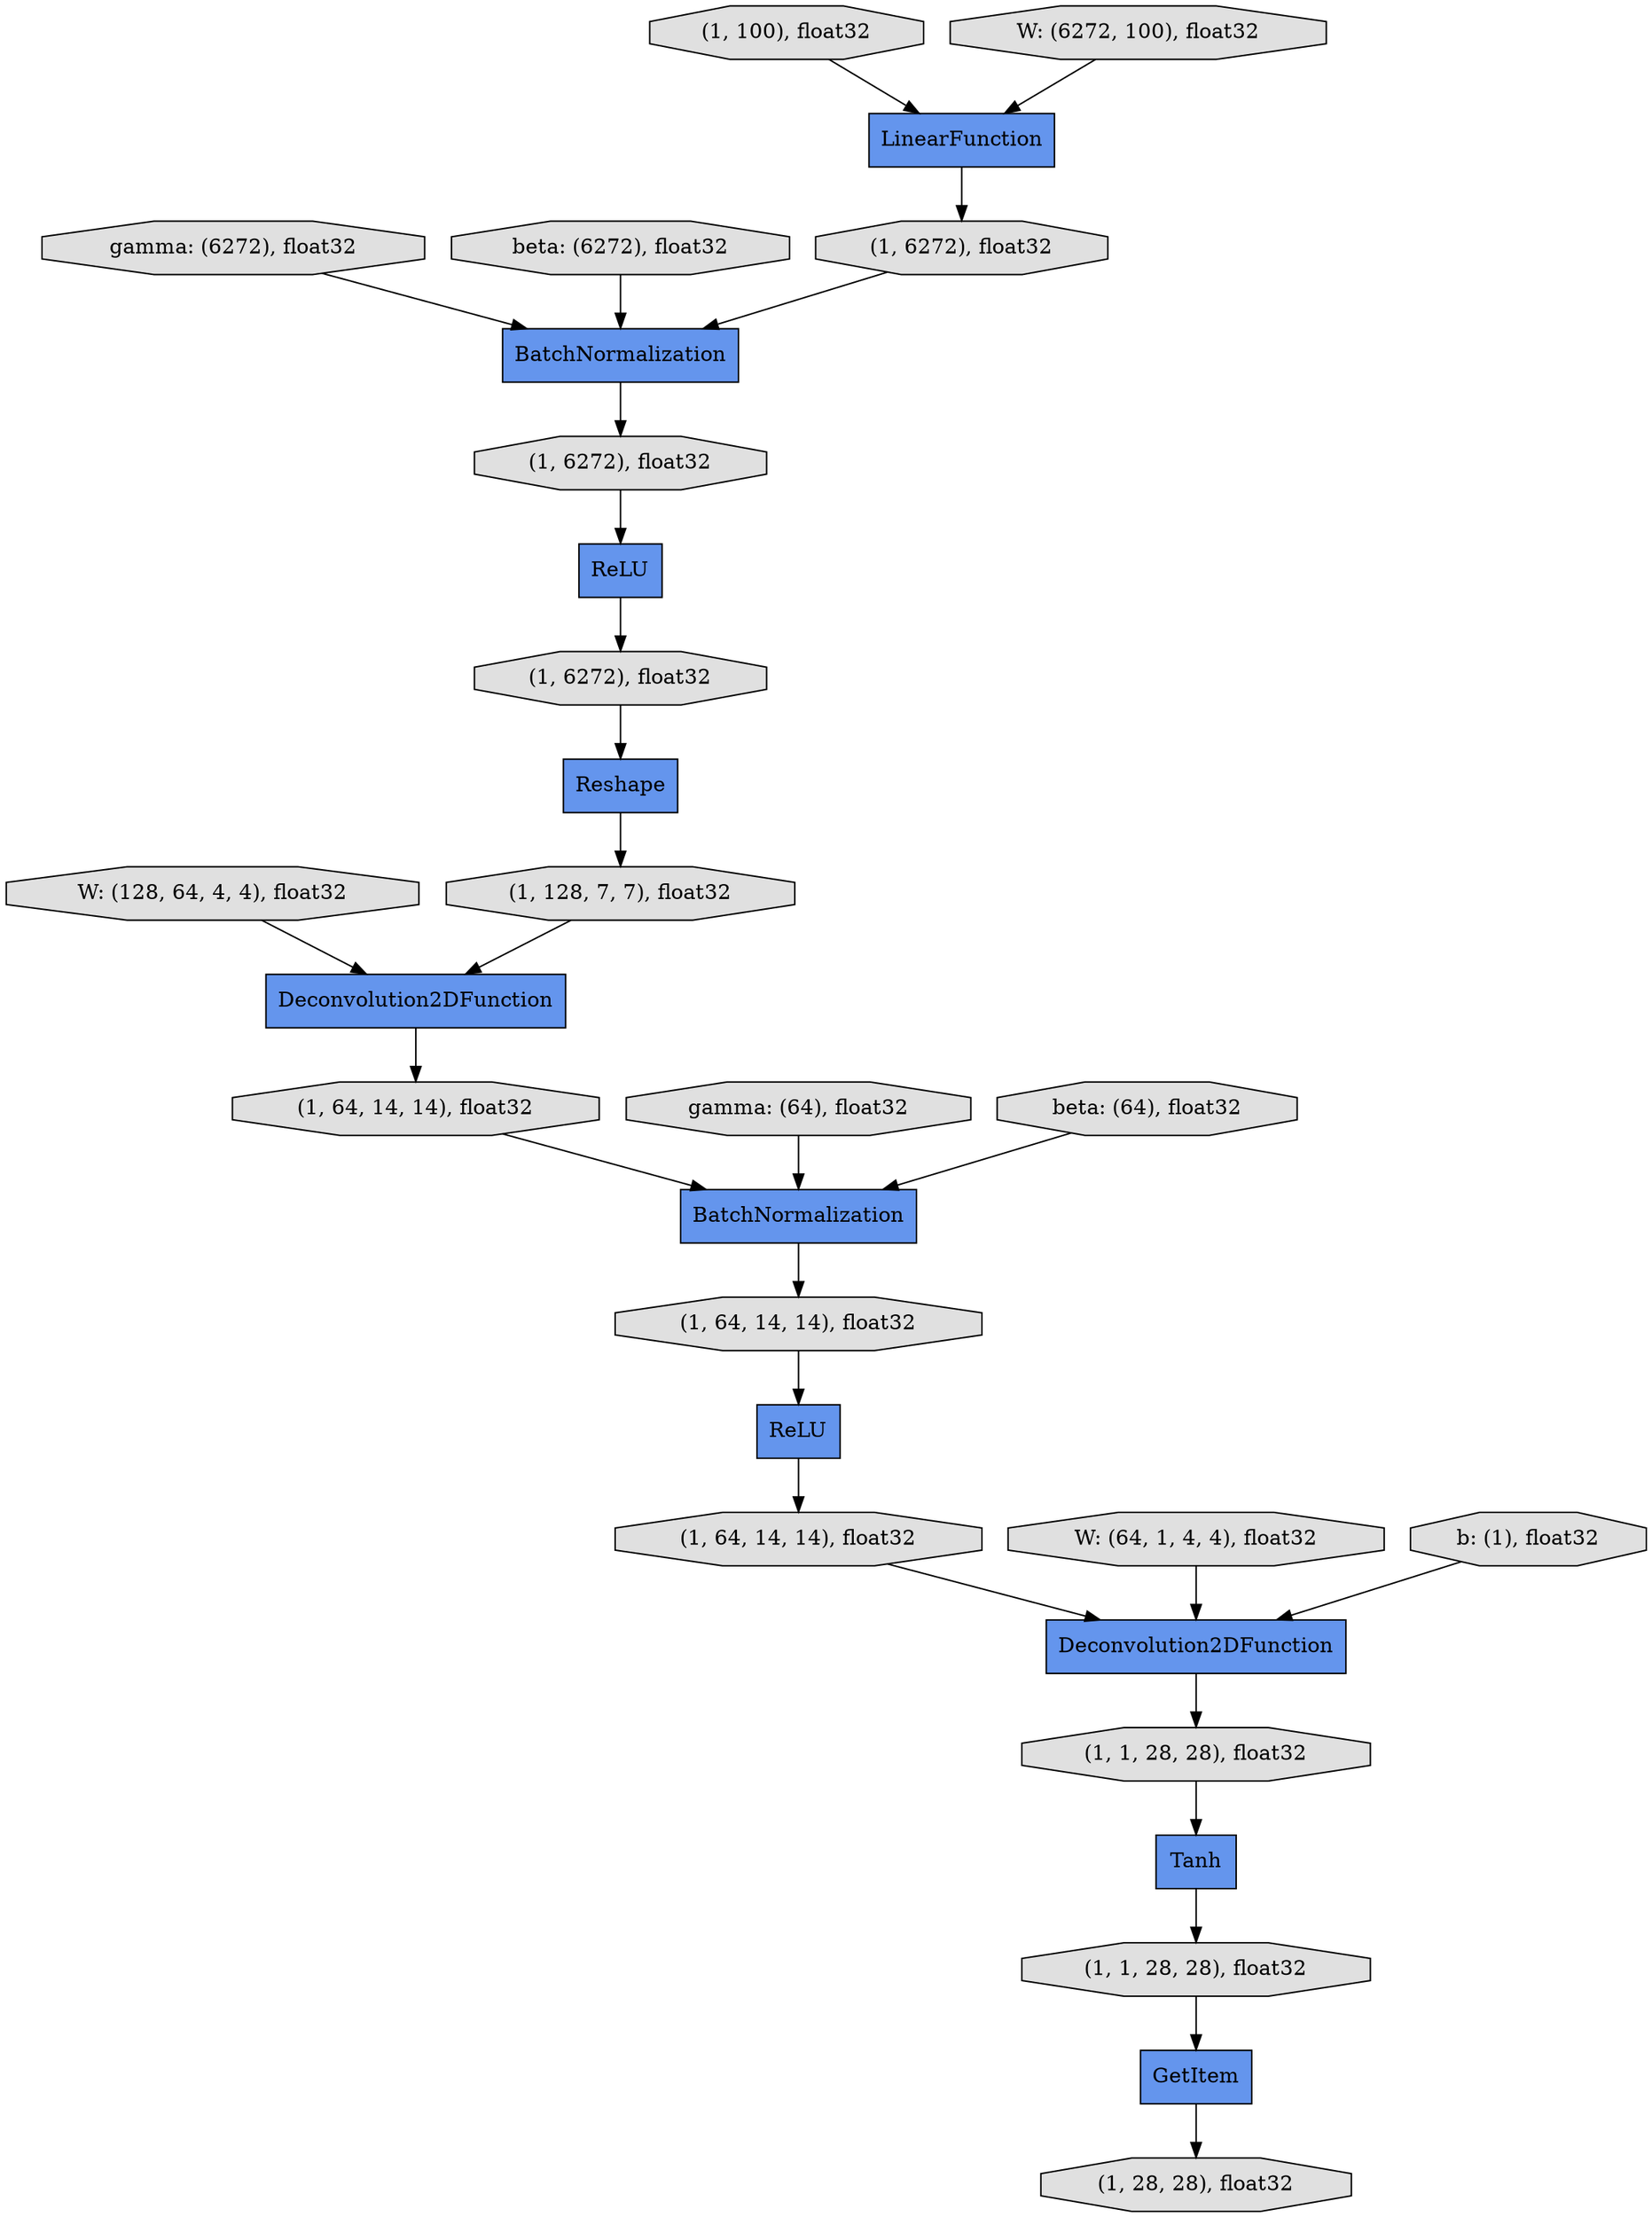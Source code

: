digraph graphname{rankdir=TB;4483852384 [label="W: (128, 64, 4, 4), float32",shape="octagon",fillcolor="#E0E0E0",style="filled"];4483852552 [label="W: (64, 1, 4, 4), float32",shape="octagon",fillcolor="#E0E0E0",style="filled"];4483271256 [label="Deconvolution2DFunction",shape="record",fillcolor="#6495ED",style="filled"];4483850872 [label="(1, 28, 28), float32",shape="octagon",fillcolor="#E0E0E0",style="filled"];4483852944 [label="gamma: (6272), float32",shape="octagon",fillcolor="#E0E0E0",style="filled"];4483853112 [label="b: (1), float32",shape="octagon",fillcolor="#E0E0E0",style="filled"];4427797448 [label="Tanh",shape="record",fillcolor="#6495ED",style="filled"];4483853448 [label="beta: (6272), float32",shape="octagon",fillcolor="#E0E0E0",style="filled"];4483853616 [label="(1, 100), float32",shape="octagon",fillcolor="#E0E0E0",style="filled"];4437870016 [label="(1, 1, 28, 28), float32",shape="octagon",fillcolor="#E0E0E0",style="filled"];4483853784 [label="gamma: (64), float32",shape="octagon",fillcolor="#E0E0E0",style="filled"];4483710424 [label="BatchNormalization",shape="record",fillcolor="#6495ED",style="filled"];4483212792 [label="GetItem",shape="record",fillcolor="#6495ED",style="filled"];4483212848 [label="Deconvolution2DFunction",shape="record",fillcolor="#6495ED",style="filled"];4483302960 [label="(1, 128, 7, 7), float32",shape="octagon",fillcolor="#E0E0E0",style="filled"];4483710592 [label="(1, 6272), float32",shape="octagon",fillcolor="#E0E0E0",style="filled"];4483212960 [label="(1, 64, 14, 14), float32",shape="octagon",fillcolor="#E0E0E0",style="filled"];4435150552 [label="W: (6272, 100), float32",shape="octagon",fillcolor="#E0E0E0",style="filled"];4483854064 [label="beta: (64), float32",shape="octagon",fillcolor="#E0E0E0",style="filled"];4483710704 [label="Reshape",shape="record",fillcolor="#6495ED",style="filled"];4483213072 [label="(1, 64, 14, 14), float32",shape="octagon",fillcolor="#E0E0E0",style="filled"];4483272488 [label="BatchNormalization",shape="record",fillcolor="#6495ED",style="filled"];4483710760 [label="ReLU",shape="record",fillcolor="#6495ED",style="filled"];4483213128 [label="(1, 64, 14, 14), float32",shape="octagon",fillcolor="#E0E0E0",style="filled"];4483272544 [label="ReLU",shape="record",fillcolor="#6495ED",style="filled"];4483710816 [label="(1, 6272), float32",shape="octagon",fillcolor="#E0E0E0",style="filled"];4483233664 [label="(1, 6272), float32",shape="octagon",fillcolor="#E0E0E0",style="filled"];4483854232 [label="LinearFunction",shape="record",fillcolor="#6495ED",style="filled"];4482377656 [label="(1, 1, 28, 28), float32",shape="octagon",fillcolor="#E0E0E0",style="filled"];4483853784 -> 4483272488;4483212792 -> 4483850872;4483710704 -> 4483302960;4483710760 -> 4483233664;4483233664 -> 4483710704;4483710424 -> 4483710816;4435150552 -> 4483854232;4483212960 -> 4483272488;4483853448 -> 4483710424;4482377656 -> 4427797448;4483852384 -> 4483271256;4437870016 -> 4483212792;4483213128 -> 4483272544;4483852552 -> 4483212848;4427797448 -> 4437870016;4483272544 -> 4483213072;4483213072 -> 4483212848;4483710592 -> 4483710424;4483853616 -> 4483854232;4483854232 -> 4483710592;4483302960 -> 4483271256;4483271256 -> 4483212960;4483852944 -> 4483710424;4483710816 -> 4483710760;4483853112 -> 4483212848;4483854064 -> 4483272488;4483212848 -> 4482377656;4483272488 -> 4483213128;}